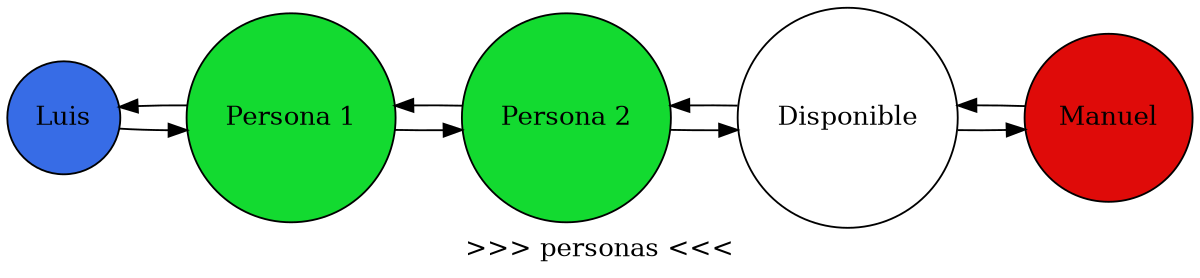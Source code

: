 digraph Imagen_Reporte {
	rankdir=LR size="8,5"
	node [shape=circle]
	Luis [fillcolor="#376ce6" style=filled]
	"Persona 1" [fillcolor="#13da30" style=filled]
	"Persona 2" [fillcolor="#13da30" style=filled]
	Disponible [fillcolor="#ffffff" style=filled]
	Manuel [fillcolor="#df0b09" style=filled]
	Luis -> "Persona 1" [label=""]
	"Persona 1" -> Luis [label=""]
	"Persona 1" -> "Persona 2" [label=""]
	"Persona 2" -> "Persona 1" [label=""]
	"Persona 2" -> Disponible [label=""]
	Disponible -> "Persona 2" [label=""]
	Disponible -> Manuel [label=""]
	Manuel -> Disponible [label=""]
	label=">>> personas <<<"
}
